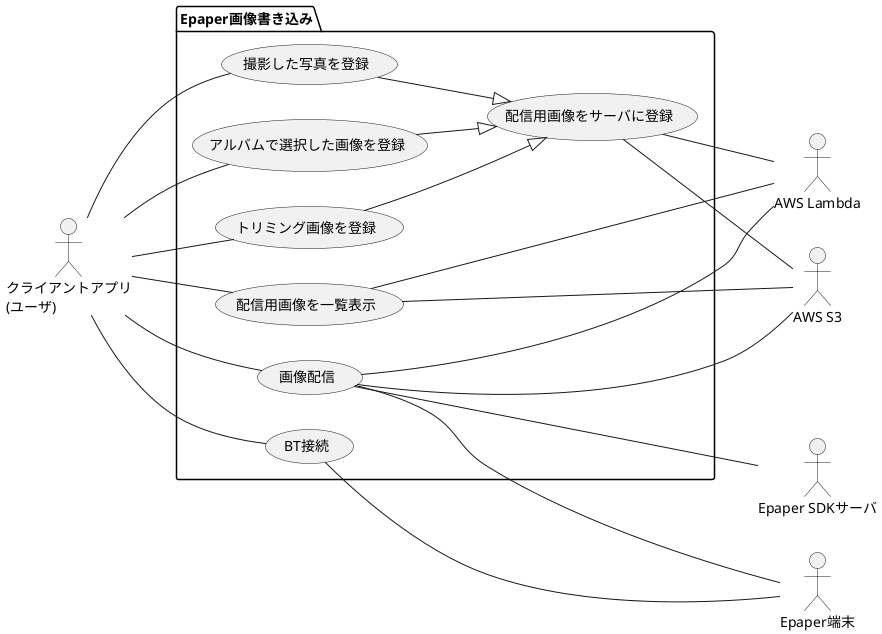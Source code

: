 @startuml ESL_ユースケース図
left to right direction
actor "クライアントアプリ\n(ユーザ)" as cltapp
together {
    actor "AWS Lambda" as aws_lambda
    actor "AWS S3" as aws_s3
}
together {
    actor "Epaper SDKサーバ" as sdksrv
    actor "Epaper端末" as epaper
}

package "Epaper画像書き込み" {
    usecase 撮影した写真を登録 as register_camera
    usecase アルバムで選択した画像を登録 as register_album_picture
    usecase トリミング画像を登録 as register_trim_image
    usecase 配信用画像をサーバに登録 as register_image
    usecase 配信用画像を一覧表示 as view_images
    usecase 画像配信 as stream_image
    usecase BT接続 as connect_bt
    register_camera --|> register_image
    register_album_picture --|> register_image
    register_trim_image --|> register_image
}
cltapp -- register_camera
cltapp -- register_album_picture
cltapp -- register_trim_image
cltapp -- view_images
cltapp -- stream_image
cltapp -- connect_bt

register_image -- aws_lambda
view_images -- aws_lambda
stream_image -- aws_lambda

view_images -- aws_s3
register_image -- aws_s3
stream_image -- aws_s3

stream_image --- sdksrv

stream_image -- epaper
connect_bt -- epaper
@enduml
